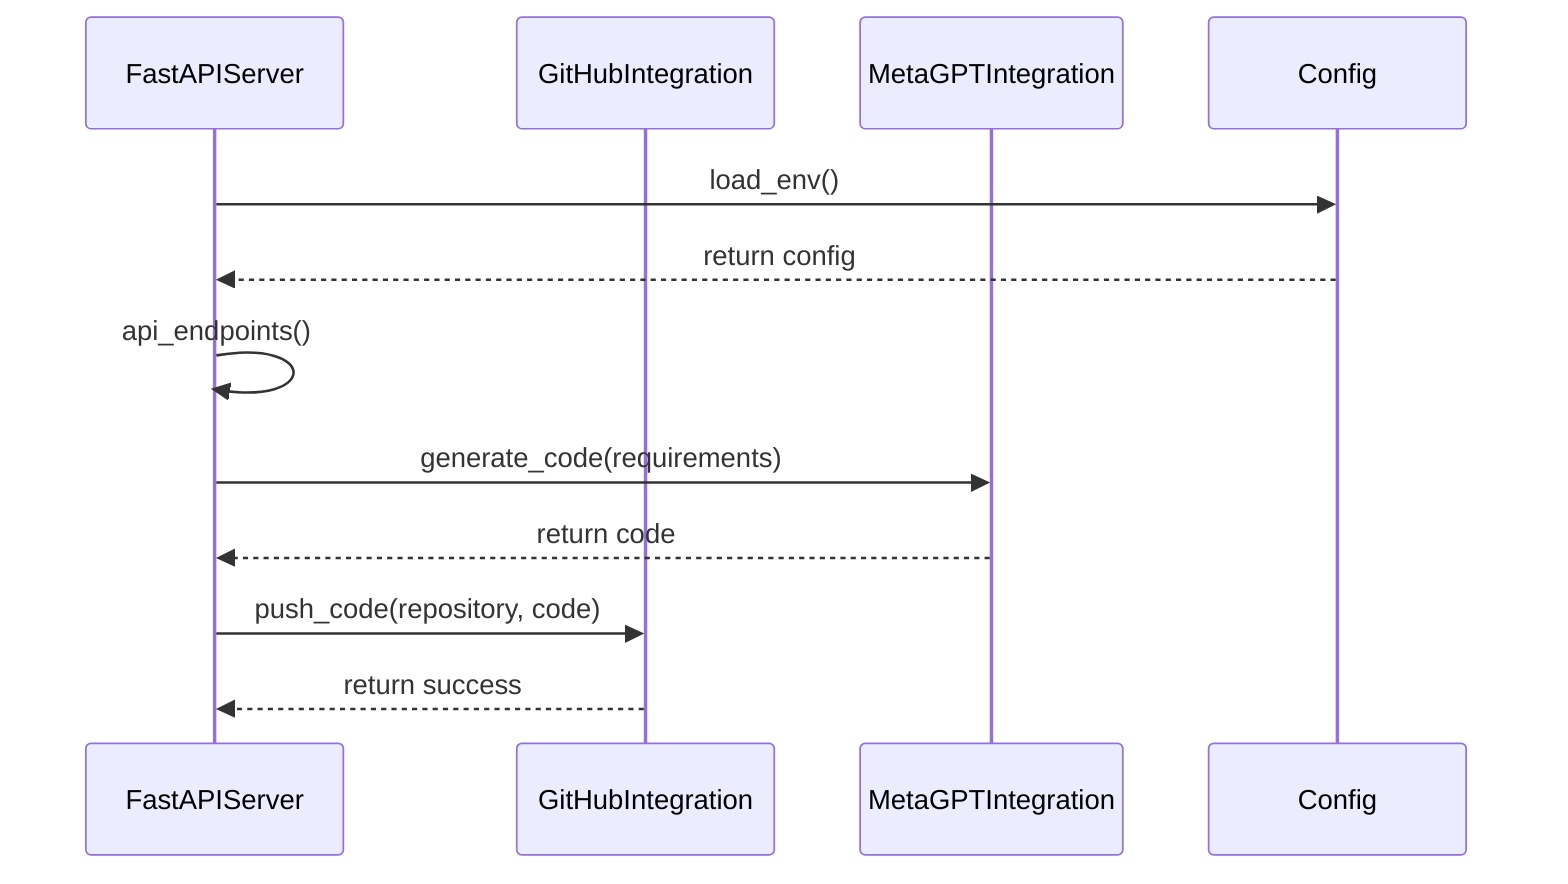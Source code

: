 sequenceDiagram
    participant FS as FastAPIServer
    participant GI as GitHubIntegration
    participant MI as MetaGPTIntegration
    participant C as Config
    FS->>C: load_env()
    C-->>FS: return config
    FS->>FS: api_endpoints()
    FS->>MI: generate_code(requirements)
    MI-->>FS: return code
    FS->>GI: push_code(repository, code)
    GI-->>FS: return success